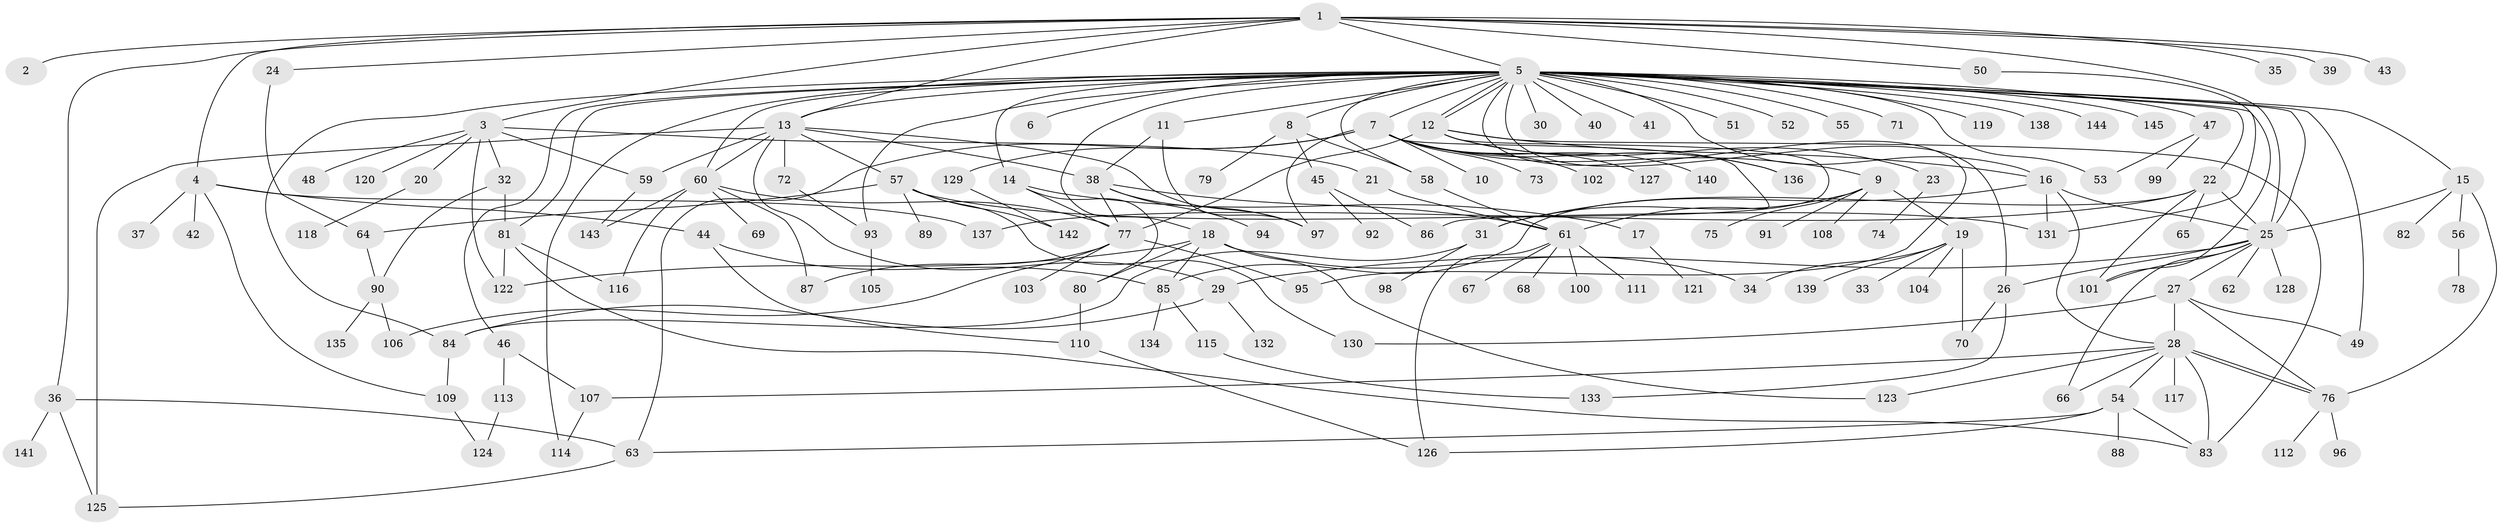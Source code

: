 // Generated by graph-tools (version 1.1) at 2025/48/03/09/25 04:48:17]
// undirected, 145 vertices, 217 edges
graph export_dot {
graph [start="1"]
  node [color=gray90,style=filled];
  1;
  2;
  3;
  4;
  5;
  6;
  7;
  8;
  9;
  10;
  11;
  12;
  13;
  14;
  15;
  16;
  17;
  18;
  19;
  20;
  21;
  22;
  23;
  24;
  25;
  26;
  27;
  28;
  29;
  30;
  31;
  32;
  33;
  34;
  35;
  36;
  37;
  38;
  39;
  40;
  41;
  42;
  43;
  44;
  45;
  46;
  47;
  48;
  49;
  50;
  51;
  52;
  53;
  54;
  55;
  56;
  57;
  58;
  59;
  60;
  61;
  62;
  63;
  64;
  65;
  66;
  67;
  68;
  69;
  70;
  71;
  72;
  73;
  74;
  75;
  76;
  77;
  78;
  79;
  80;
  81;
  82;
  83;
  84;
  85;
  86;
  87;
  88;
  89;
  90;
  91;
  92;
  93;
  94;
  95;
  96;
  97;
  98;
  99;
  100;
  101;
  102;
  103;
  104;
  105;
  106;
  107;
  108;
  109;
  110;
  111;
  112;
  113;
  114;
  115;
  116;
  117;
  118;
  119;
  120;
  121;
  122;
  123;
  124;
  125;
  126;
  127;
  128;
  129;
  130;
  131;
  132;
  133;
  134;
  135;
  136;
  137;
  138;
  139;
  140;
  141;
  142;
  143;
  144;
  145;
  1 -- 2;
  1 -- 3;
  1 -- 4;
  1 -- 5;
  1 -- 13;
  1 -- 24;
  1 -- 25;
  1 -- 35;
  1 -- 36;
  1 -- 39;
  1 -- 43;
  1 -- 50;
  3 -- 20;
  3 -- 21;
  3 -- 32;
  3 -- 48;
  3 -- 59;
  3 -- 120;
  3 -- 122;
  4 -- 37;
  4 -- 42;
  4 -- 44;
  4 -- 109;
  4 -- 137;
  5 -- 6;
  5 -- 7;
  5 -- 8;
  5 -- 11;
  5 -- 12;
  5 -- 12;
  5 -- 13;
  5 -- 14;
  5 -- 15;
  5 -- 16;
  5 -- 18;
  5 -- 22;
  5 -- 25;
  5 -- 26;
  5 -- 30;
  5 -- 40;
  5 -- 41;
  5 -- 46;
  5 -- 47;
  5 -- 49;
  5 -- 51;
  5 -- 52;
  5 -- 53;
  5 -- 55;
  5 -- 58;
  5 -- 60;
  5 -- 71;
  5 -- 81;
  5 -- 84;
  5 -- 93;
  5 -- 95;
  5 -- 101;
  5 -- 114;
  5 -- 119;
  5 -- 138;
  5 -- 144;
  5 -- 145;
  7 -- 9;
  7 -- 10;
  7 -- 61;
  7 -- 63;
  7 -- 73;
  7 -- 97;
  7 -- 102;
  7 -- 127;
  7 -- 129;
  7 -- 136;
  7 -- 140;
  8 -- 45;
  8 -- 58;
  8 -- 79;
  9 -- 19;
  9 -- 31;
  9 -- 75;
  9 -- 91;
  9 -- 108;
  11 -- 38;
  11 -- 97;
  12 -- 16;
  12 -- 23;
  12 -- 77;
  12 -- 83;
  12 -- 86;
  12 -- 136;
  13 -- 29;
  13 -- 38;
  13 -- 57;
  13 -- 59;
  13 -- 60;
  13 -- 72;
  13 -- 97;
  13 -- 125;
  14 -- 17;
  14 -- 77;
  14 -- 80;
  15 -- 25;
  15 -- 56;
  15 -- 76;
  15 -- 82;
  16 -- 25;
  16 -- 28;
  16 -- 31;
  16 -- 131;
  17 -- 121;
  18 -- 34;
  18 -- 80;
  18 -- 85;
  18 -- 122;
  18 -- 123;
  19 -- 33;
  19 -- 34;
  19 -- 70;
  19 -- 104;
  19 -- 139;
  20 -- 118;
  21 -- 61;
  22 -- 25;
  22 -- 65;
  22 -- 85;
  22 -- 101;
  22 -- 137;
  23 -- 74;
  24 -- 64;
  25 -- 26;
  25 -- 27;
  25 -- 29;
  25 -- 62;
  25 -- 66;
  25 -- 101;
  25 -- 128;
  26 -- 70;
  26 -- 133;
  27 -- 28;
  27 -- 49;
  27 -- 76;
  27 -- 130;
  28 -- 54;
  28 -- 66;
  28 -- 76;
  28 -- 76;
  28 -- 83;
  28 -- 107;
  28 -- 117;
  28 -- 123;
  29 -- 84;
  29 -- 132;
  31 -- 84;
  31 -- 98;
  32 -- 81;
  32 -- 90;
  36 -- 63;
  36 -- 125;
  36 -- 141;
  38 -- 61;
  38 -- 77;
  38 -- 94;
  38 -- 97;
  44 -- 85;
  44 -- 110;
  45 -- 86;
  45 -- 92;
  46 -- 107;
  46 -- 113;
  47 -- 53;
  47 -- 99;
  50 -- 131;
  54 -- 63;
  54 -- 83;
  54 -- 88;
  54 -- 126;
  56 -- 78;
  57 -- 64;
  57 -- 89;
  57 -- 130;
  57 -- 131;
  57 -- 142;
  58 -- 61;
  59 -- 143;
  60 -- 69;
  60 -- 77;
  60 -- 87;
  60 -- 116;
  60 -- 143;
  61 -- 67;
  61 -- 68;
  61 -- 100;
  61 -- 111;
  61 -- 126;
  63 -- 125;
  64 -- 90;
  72 -- 93;
  76 -- 96;
  76 -- 112;
  77 -- 87;
  77 -- 95;
  77 -- 103;
  77 -- 106;
  80 -- 110;
  81 -- 83;
  81 -- 116;
  81 -- 122;
  84 -- 109;
  85 -- 115;
  85 -- 134;
  90 -- 106;
  90 -- 135;
  93 -- 105;
  107 -- 114;
  109 -- 124;
  110 -- 126;
  113 -- 124;
  115 -- 133;
  129 -- 142;
}
